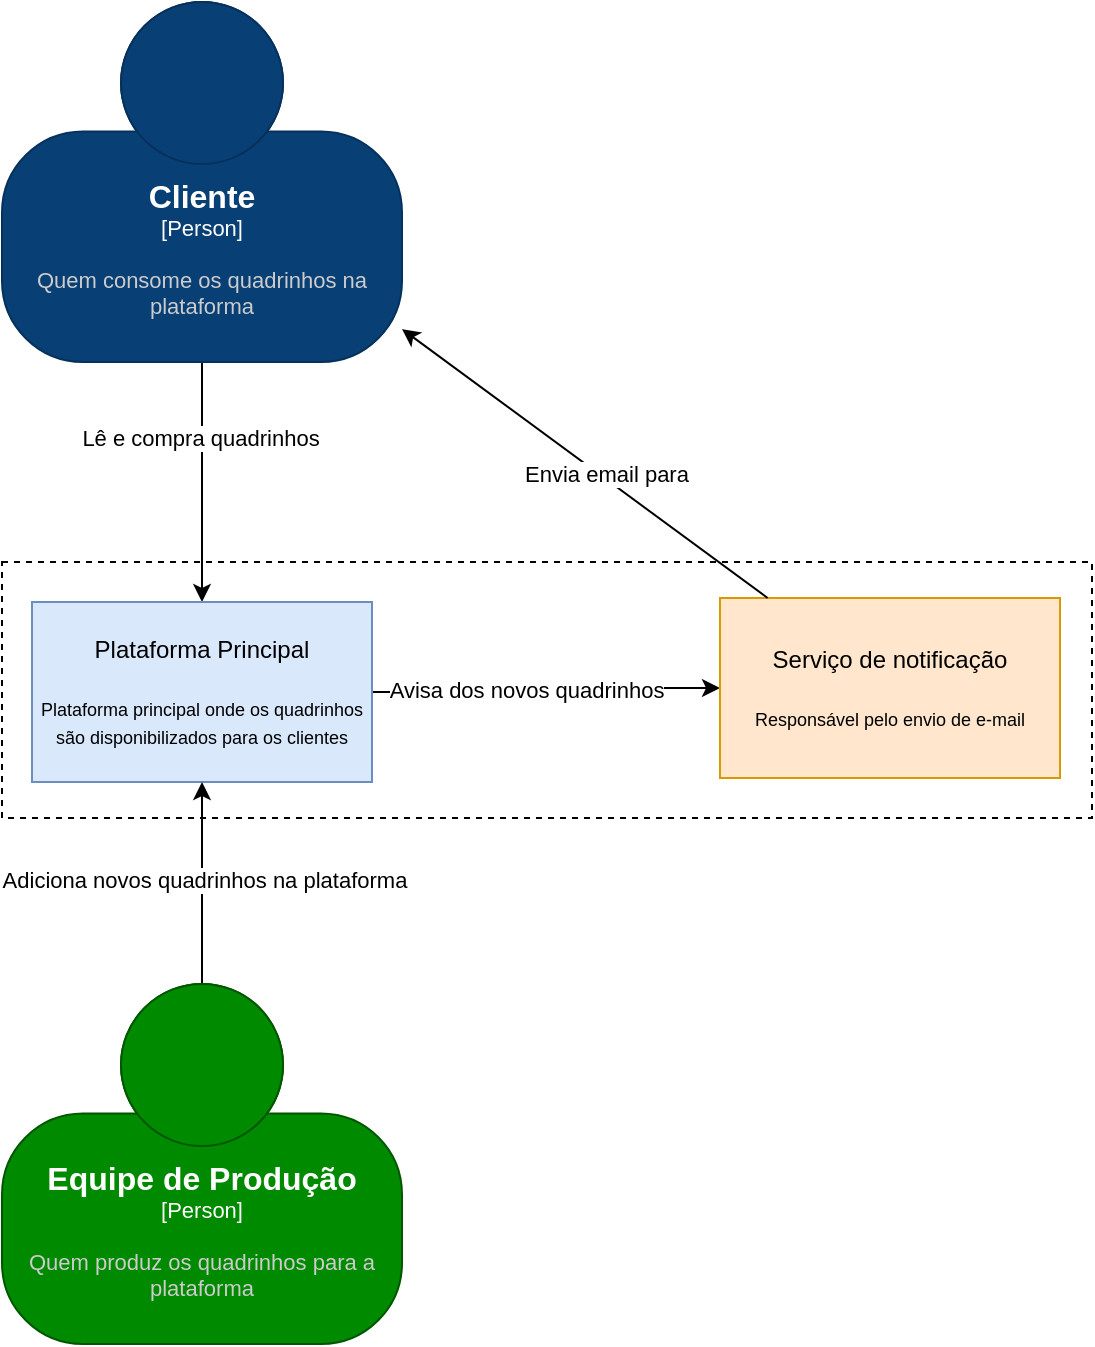 <mxfile version="24.7.12" pages="2">
  <diagram name="Contexto Atual" id="2s-HGf_j5LFp_uyya3tS">
    <mxGraphModel dx="1084" dy="772" grid="0" gridSize="10" guides="1" tooltips="1" connect="1" arrows="1" fold="1" page="1" pageScale="1" pageWidth="827" pageHeight="1169" math="0" shadow="0">
      <root>
        <mxCell id="0" />
        <mxCell id="1" parent="0" />
        <mxCell id="1jEQ72CJ5xLaN9bbMrJa-9" style="edgeStyle=orthogonalEdgeStyle;rounded=0;orthogonalLoop=1;jettySize=auto;html=1;" edge="1" parent="1" source="1jEQ72CJ5xLaN9bbMrJa-2" target="1jEQ72CJ5xLaN9bbMrJa-4">
          <mxGeometry relative="1" as="geometry" />
        </mxCell>
        <mxCell id="1jEQ72CJ5xLaN9bbMrJa-16" value="Lê e compra quadrinhos" style="edgeLabel;html=1;align=center;verticalAlign=middle;resizable=0;points=[];" vertex="1" connectable="0" parent="1jEQ72CJ5xLaN9bbMrJa-9">
          <mxGeometry x="-0.375" y="-1" relative="1" as="geometry">
            <mxPoint as="offset" />
          </mxGeometry>
        </mxCell>
        <object placeholders="1" c4Name="Cliente" c4Type="Person" c4Description="Quem consome os quadrinhos na plataforma" label="&lt;font style=&quot;font-size: 16px&quot;&gt;&lt;b&gt;%c4Name%&lt;/b&gt;&lt;/font&gt;&lt;div&gt;[%c4Type%]&lt;/div&gt;&lt;br&gt;&lt;div&gt;&lt;font style=&quot;font-size: 11px&quot;&gt;&lt;font color=&quot;#cccccc&quot;&gt;%c4Description%&lt;/font&gt;&lt;/div&gt;" id="1jEQ72CJ5xLaN9bbMrJa-2">
          <mxCell style="html=1;fontSize=11;dashed=0;whiteSpace=wrap;fillColor=#083F75;strokeColor=#06315C;fontColor=#ffffff;shape=mxgraph.c4.person2;align=center;metaEdit=1;points=[[0.5,0,0],[1,0.5,0],[1,0.75,0],[0.75,1,0],[0.5,1,0],[0.25,1,0],[0,0.75,0],[0,0.5,0]];resizable=0;" vertex="1" parent="1">
            <mxGeometry x="200" y="150" width="200" height="180" as="geometry" />
          </mxCell>
        </object>
        <mxCell id="1jEQ72CJ5xLaN9bbMrJa-3" value="" style="rounded=0;whiteSpace=wrap;html=1;dashed=1;gradientColor=none;fillColor=none;" vertex="1" parent="1">
          <mxGeometry x="200" y="430" width="545" height="128" as="geometry" />
        </mxCell>
        <mxCell id="1jEQ72CJ5xLaN9bbMrJa-6" value="" style="edgeStyle=orthogonalEdgeStyle;rounded=0;orthogonalLoop=1;jettySize=auto;html=1;" edge="1" parent="1" source="1jEQ72CJ5xLaN9bbMrJa-4" target="1jEQ72CJ5xLaN9bbMrJa-5">
          <mxGeometry relative="1" as="geometry" />
        </mxCell>
        <mxCell id="1jEQ72CJ5xLaN9bbMrJa-10" value="Avisa dos novos quadrinhos" style="edgeLabel;html=1;align=center;verticalAlign=middle;resizable=0;points=[];" vertex="1" connectable="0" parent="1jEQ72CJ5xLaN9bbMrJa-6">
          <mxGeometry x="-0.124" y="1" relative="1" as="geometry">
            <mxPoint as="offset" />
          </mxGeometry>
        </mxCell>
        <mxCell id="1jEQ72CJ5xLaN9bbMrJa-4" value="Plataforma Principal&lt;div&gt;&lt;br&gt;&lt;/div&gt;&lt;div&gt;&lt;font style=&quot;font-size: 9px;&quot;&gt;Plataforma principal onde os quadrinhos são disponibilizados para os clientes&lt;/font&gt;&lt;/div&gt;" style="rounded=0;whiteSpace=wrap;html=1;glass=0;shadow=0;fillColor=#dae8fc;strokeColor=#6c8ebf;" vertex="1" parent="1">
          <mxGeometry x="215" y="450" width="170" height="90" as="geometry" />
        </mxCell>
        <mxCell id="1jEQ72CJ5xLaN9bbMrJa-5" value="&lt;div&gt;&lt;font style=&quot;&quot;&gt;Serviço de notificação&lt;/font&gt;&lt;/div&gt;&lt;div&gt;&lt;b&gt;&lt;font style=&quot;font-size: 9px;&quot;&gt;&lt;br&gt;&lt;/font&gt;&lt;/b&gt;&lt;/div&gt;&lt;div&gt;&lt;font style=&quot;font-size: 9px;&quot;&gt;Responsável pelo envio de e-mail&lt;/font&gt;&lt;/div&gt;" style="rounded=0;whiteSpace=wrap;html=1;glass=0;shadow=0;fillColor=#ffe6cc;strokeColor=#d79b00;" vertex="1" parent="1">
          <mxGeometry x="559" y="448" width="170" height="90" as="geometry" />
        </mxCell>
        <mxCell id="1jEQ72CJ5xLaN9bbMrJa-11" style="rounded=0;orthogonalLoop=1;jettySize=auto;html=1;" edge="1" parent="1" source="1jEQ72CJ5xLaN9bbMrJa-5" target="1jEQ72CJ5xLaN9bbMrJa-2">
          <mxGeometry relative="1" as="geometry" />
        </mxCell>
        <mxCell id="1jEQ72CJ5xLaN9bbMrJa-14" value="Envia email para" style="edgeLabel;html=1;align=center;verticalAlign=middle;resizable=0;points=[];" vertex="1" connectable="0" parent="1jEQ72CJ5xLaN9bbMrJa-11">
          <mxGeometry x="-0.486" y="2" relative="1" as="geometry">
            <mxPoint x="-33" y="-29" as="offset" />
          </mxGeometry>
        </mxCell>
        <mxCell id="1jEQ72CJ5xLaN9bbMrJa-17" style="edgeStyle=orthogonalEdgeStyle;rounded=0;orthogonalLoop=1;jettySize=auto;html=1;entryX=0.5;entryY=1;entryDx=0;entryDy=0;" edge="1" parent="1" source="1jEQ72CJ5xLaN9bbMrJa-15" target="1jEQ72CJ5xLaN9bbMrJa-4">
          <mxGeometry relative="1" as="geometry" />
        </mxCell>
        <mxCell id="1jEQ72CJ5xLaN9bbMrJa-18" value="Adiciona novos quadrinhos na plataforma" style="edgeLabel;html=1;align=center;verticalAlign=middle;resizable=0;points=[];" vertex="1" connectable="0" parent="1jEQ72CJ5xLaN9bbMrJa-17">
          <mxGeometry x="0.011" y="-1" relative="1" as="geometry">
            <mxPoint y="-1" as="offset" />
          </mxGeometry>
        </mxCell>
        <object placeholders="1" c4Name="Equipe de Produção" c4Type="Person" c4Description="Quem produz os quadrinhos para a plataforma" label="&lt;font style=&quot;font-size: 16px&quot;&gt;&lt;b&gt;%c4Name%&lt;/b&gt;&lt;/font&gt;&lt;div&gt;[%c4Type%]&lt;/div&gt;&lt;br&gt;&lt;div&gt;&lt;font style=&quot;font-size: 11px&quot;&gt;&lt;font color=&quot;#cccccc&quot;&gt;%c4Description%&lt;/font&gt;&lt;/div&gt;" id="1jEQ72CJ5xLaN9bbMrJa-15">
          <mxCell style="html=1;fontSize=11;dashed=0;whiteSpace=wrap;shape=mxgraph.c4.person2;align=center;metaEdit=1;points=[[0.5,0,0],[1,0.5,0],[1,0.75,0],[0.75,1,0],[0.5,1,0],[0.25,1,0],[0,0.75,0],[0,0.5,0]];resizable=0;fillColor=#008a00;fontColor=#ffffff;strokeColor=#005700;" vertex="1" parent="1">
            <mxGeometry x="200" y="641" width="200" height="180" as="geometry" />
          </mxCell>
        </object>
      </root>
    </mxGraphModel>
  </diagram>
  <diagram id="Z4AcVM-DeNa_Flri3VYB" name="Container Atual">
    <mxGraphModel dx="1549" dy="1103" grid="0" gridSize="10" guides="1" tooltips="1" connect="1" arrows="1" fold="1" page="1" pageScale="1" pageWidth="1920" pageHeight="1200" math="0" shadow="0">
      <root>
        <mxCell id="0" />
        <mxCell id="1" parent="0" />
        <mxCell id="eFXk41Ei60uM687a1Lol-13" value="" style="rounded=0;whiteSpace=wrap;html=1;dashed=1;gradientColor=none;fillColor=none;strokeColor=#FF8000;" vertex="1" parent="1">
          <mxGeometry x="269" y="387" width="516" height="434" as="geometry" />
        </mxCell>
        <mxCell id="vo9Ssqc-H6YaAbQ79Vhp-4" value="" style="rounded=0;whiteSpace=wrap;html=1;dashed=1;gradientColor=none;fillColor=#DBFEFF;strokeColor=#2396ed;fillStyle=auto;" vertex="1" parent="1">
          <mxGeometry x="309" y="430" width="436" height="357" as="geometry" />
        </mxCell>
        <mxCell id="eFXk41Ei60uM687a1Lol-23" style="edgeStyle=orthogonalEdgeStyle;rounded=0;orthogonalLoop=1;jettySize=auto;html=1;entryX=0;entryY=0.5;entryDx=0;entryDy=0;entryPerimeter=0;exitX=1;exitY=0.75;exitDx=0;exitDy=0;" edge="1" parent="1" source="vo9Ssqc-H6YaAbQ79Vhp-7" target="eFXk41Ei60uM687a1Lol-18">
          <mxGeometry relative="1" as="geometry">
            <mxPoint x="958.75" y="825" as="targetPoint" />
          </mxGeometry>
        </mxCell>
        <mxCell id="pGZCg5-x8za9Zkh6mYkE-5" value="Leitura e escrita" style="edgeLabel;html=1;align=center;verticalAlign=middle;resizable=0;points=[];" vertex="1" connectable="0" parent="eFXk41Ei60uM687a1Lol-23">
          <mxGeometry x="0.243" y="-2" relative="1" as="geometry">
            <mxPoint as="offset" />
          </mxGeometry>
        </mxCell>
        <mxCell id="vo9Ssqc-H6YaAbQ79Vhp-7" value="&lt;div&gt;&lt;b&gt;Backend&lt;/b&gt;&lt;/div&gt;Plataforma Principal&lt;div&gt;&lt;br&gt;&lt;/div&gt;&lt;div&gt;&lt;font style=&quot;font-size: 9px;&quot;&gt;Plataforma principal onde os quadrinhos são disponibilizados para os clientes&lt;/font&gt;&lt;/div&gt;" style="rounded=0;whiteSpace=wrap;html=1;glass=0;shadow=0;fillColor=#dae8fc;strokeColor=#6c8ebf;" vertex="1" parent="1">
          <mxGeometry x="544" y="563" width="170" height="90" as="geometry" />
        </mxCell>
        <mxCell id="vo9Ssqc-H6YaAbQ79Vhp-8" value="&lt;div&gt;&lt;font style=&quot;&quot;&gt;Serviço de notificação&lt;/font&gt;&lt;/div&gt;&lt;div&gt;&lt;b&gt;&lt;font style=&quot;font-size: 9px;&quot;&gt;&lt;br&gt;&lt;/font&gt;&lt;/b&gt;&lt;/div&gt;&lt;div&gt;&lt;span style=&quot;font-size: 9px;&quot;&gt;Responsável pelo envio de e-mail&lt;/span&gt;&lt;br&gt;&lt;/div&gt;" style="rounded=0;whiteSpace=wrap;html=1;glass=0;shadow=0;fillColor=#ffe6cc;strokeColor=#d79b00;" vertex="1" parent="1">
          <mxGeometry x="544" y="446" width="170" height="90" as="geometry" />
        </mxCell>
        <mxCell id="vo9Ssqc-H6YaAbQ79Vhp-9" style="rounded=0;orthogonalLoop=1;jettySize=auto;html=1;exitX=0.5;exitY=0;exitDx=0;exitDy=0;" edge="1" parent="1" source="vo9Ssqc-H6YaAbQ79Vhp-8" target="vo9Ssqc-H6YaAbQ79Vhp-3">
          <mxGeometry relative="1" as="geometry" />
        </mxCell>
        <mxCell id="vo9Ssqc-H6YaAbQ79Vhp-10" value="Envia email para" style="edgeLabel;html=1;align=center;verticalAlign=middle;resizable=0;points=[];" vertex="1" connectable="0" parent="vo9Ssqc-H6YaAbQ79Vhp-9">
          <mxGeometry x="-0.486" y="2" relative="1" as="geometry">
            <mxPoint x="-33" y="-29" as="offset" />
          </mxGeometry>
        </mxCell>
        <mxCell id="pGZCg5-x8za9Zkh6mYkE-3" style="edgeStyle=orthogonalEdgeStyle;rounded=0;orthogonalLoop=1;jettySize=auto;html=1;" edge="1" parent="1" source="vo9Ssqc-H6YaAbQ79Vhp-13" target="vo9Ssqc-H6YaAbQ79Vhp-14">
          <mxGeometry relative="1" as="geometry" />
        </mxCell>
        <object placeholders="1" c4Name="Equipe de Produção" c4Type="Person" c4Description="Quem produz os quadrinhos para a plataforma" label="&lt;font style=&quot;font-size: 16px&quot;&gt;&lt;b&gt;%c4Name%&lt;/b&gt;&lt;/font&gt;&lt;div&gt;[%c4Type%]&lt;/div&gt;&lt;br&gt;&lt;div&gt;&lt;font style=&quot;font-size: 11px&quot;&gt;&lt;font color=&quot;#cccccc&quot;&gt;%c4Description%&lt;/font&gt;&lt;/div&gt;" id="vo9Ssqc-H6YaAbQ79Vhp-13">
          <mxCell style="html=1;fontSize=11;dashed=0;whiteSpace=wrap;shape=mxgraph.c4.person2;align=center;metaEdit=1;points=[[0.5,0,0],[1,0.5,0],[1,0.75,0],[0.75,1,0],[0.5,1,0],[0.25,1,0],[0,0.75,0],[0,0.5,0]];resizable=0;fillColor=#008a00;fontColor=#ffffff;strokeColor=#005700;" vertex="1" parent="1">
            <mxGeometry x="316" y="872" width="200" height="180" as="geometry" />
          </mxCell>
        </object>
        <mxCell id="z0RjCkVIeguqzJqi7bH1-1" value="" style="sketch=0;points=[[0,0,0],[0.25,0,0],[0.5,0,0],[0.75,0,0],[1,0,0],[0,1,0],[0.25,1,0],[0.5,1,0],[0.75,1,0],[1,1,0],[0,0.25,0],[0,0.5,0],[0,0.75,0],[1,0.25,0],[1,0.5,0],[1,0.75,0]];outlineConnect=0;fontColor=#232F3E;fillColor=#ED7100;strokeColor=#ffffff;dashed=0;verticalLabelPosition=bottom;verticalAlign=top;align=center;html=1;fontSize=12;fontStyle=0;aspect=fixed;shape=mxgraph.aws4.resourceIcon;resIcon=mxgraph.aws4.ec2;" vertex="1" parent="1">
          <mxGeometry x="730" y="339" width="78" height="78" as="geometry" />
        </mxCell>
        <mxCell id="eFXk41Ei60uM687a1Lol-8" style="edgeStyle=orthogonalEdgeStyle;rounded=0;orthogonalLoop=1;jettySize=auto;html=1;" edge="1" parent="1" source="vo9Ssqc-H6YaAbQ79Vhp-14" target="vo9Ssqc-H6YaAbQ79Vhp-7">
          <mxGeometry relative="1" as="geometry" />
        </mxCell>
        <mxCell id="eFXk41Ei60uM687a1Lol-9" style="edgeStyle=orthogonalEdgeStyle;rounded=0;orthogonalLoop=1;jettySize=auto;html=1;" edge="1" parent="1" source="vo9Ssqc-H6YaAbQ79Vhp-14" target="vo9Ssqc-H6YaAbQ79Vhp-15">
          <mxGeometry relative="1" as="geometry" />
        </mxCell>
        <mxCell id="vo9Ssqc-H6YaAbQ79Vhp-14" value="NGINX&lt;div&gt;&lt;br&gt;&lt;/div&gt;&lt;div&gt;&lt;font style=&quot;font-size: 9px;&quot;&gt;Plataforma principal onde os quadrinhos são disponibilizados para os clientes&lt;/font&gt;&lt;/div&gt;" style="rounded=0;whiteSpace=wrap;html=1;glass=0;shadow=0;fillColor=#647687;strokeColor=#314354;fontColor=#ffffff;" vertex="1" parent="1">
          <mxGeometry x="331" y="618" width="170" height="90" as="geometry" />
        </mxCell>
        <mxCell id="vo9Ssqc-H6YaAbQ79Vhp-15" value="&lt;div&gt;&lt;b&gt;Frontend&lt;/b&gt;&lt;/div&gt;Plataforma Principal&lt;div&gt;&lt;br&gt;&lt;/div&gt;&lt;div&gt;&lt;font style=&quot;font-size: 9px;&quot;&gt;Plataforma principal onde os quadrinhos são disponibilizados para os clientes&lt;/font&gt;&lt;/div&gt;" style="rounded=0;whiteSpace=wrap;html=1;glass=0;shadow=0;fillColor=#dae8fc;strokeColor=#6c8ebf;" vertex="1" parent="1">
          <mxGeometry x="544" y="675" width="170" height="90" as="geometry" />
        </mxCell>
        <mxCell id="eFXk41Ei60uM687a1Lol-7" value="" style="rounded=0;whiteSpace=wrap;html=1;fillColor=none;strokeColor=#e7157b;dashed=1;" vertex="1" parent="1">
          <mxGeometry x="983" y="396.5" width="185" height="149.5" as="geometry" />
        </mxCell>
        <mxCell id="vo9Ssqc-H6YaAbQ79Vhp-16" value="" style="sketch=0;points=[[0,0,0],[0.25,0,0],[0.5,0,0],[0.75,0,0],[1,0,0],[0,1,0],[0.25,1,0],[0.5,1,0],[0.75,1,0],[1,1,0],[0,0.25,0],[0,0.5,0],[0,0.75,0],[1,0.25,0],[1,0.5,0],[1,0.75,0]];outlineConnect=0;fontColor=#232F3E;fillColor=#E7157B;strokeColor=#ffffff;dashed=0;verticalLabelPosition=bottom;verticalAlign=top;align=center;html=1;fontSize=12;fontStyle=0;aspect=fixed;shape=mxgraph.aws4.resourceIcon;resIcon=mxgraph.aws4.mq;" vertex="1" parent="1">
          <mxGeometry x="948" y="364" width="78" height="78" as="geometry" />
        </mxCell>
        <mxCell id="eFXk41Ei60uM687a1Lol-20" style="edgeStyle=orthogonalEdgeStyle;rounded=0;orthogonalLoop=1;jettySize=auto;html=1;entryX=1;entryY=0.5;entryDx=0;entryDy=0;" edge="1" parent="1" source="eFXk41Ei60uM687a1Lol-10" target="vo9Ssqc-H6YaAbQ79Vhp-8">
          <mxGeometry relative="1" as="geometry" />
        </mxCell>
        <mxCell id="pGZCg5-x8za9Zkh6mYkE-2" value="Consome a mensagem para notificar" style="edgeLabel;html=1;align=center;verticalAlign=middle;resizable=0;points=[];" vertex="1" connectable="0" parent="eFXk41Ei60uM687a1Lol-20">
          <mxGeometry x="-0.085" y="2" relative="1" as="geometry">
            <mxPoint as="offset" />
          </mxGeometry>
        </mxCell>
        <mxCell id="eFXk41Ei60uM687a1Lol-10" value="" style="shape=cylinder3;whiteSpace=wrap;html=1;boundedLbl=1;backgroundOutline=1;size=15;rotation=-90;fillColor=#fa6800;fontColor=#000000;strokeColor=#ffffff;" vertex="1" parent="1">
          <mxGeometry x="1024" y="433" width="60" height="115" as="geometry" />
        </mxCell>
        <mxCell id="eFXk41Ei60uM687a1Lol-11" value="" style="shape=image;verticalLabelPosition=bottom;labelBackgroundColor=default;verticalAlign=top;aspect=fixed;imageAspect=0;image=https://seeklogo.com/images/R/rabbitmq-logo-25641A76DE-seeklogo.com.png;" vertex="1" parent="1">
          <mxGeometry x="1120" y="400.79" width="33.33" height="35.21" as="geometry" />
        </mxCell>
        <mxCell id="eFXk41Ei60uM687a1Lol-14" value="" style="shape=image;verticalLabelPosition=bottom;labelBackgroundColor=default;verticalAlign=top;aspect=fixed;imageAspect=0;image=https://iconape.com/wp-content/files/fr/370801/svg/docker-icon-logo-icon-png-svg.png;" vertex="1" parent="1">
          <mxGeometry x="294" y="411" width="65" height="46.96" as="geometry" />
        </mxCell>
        <mxCell id="eFXk41Ei60uM687a1Lol-17" value="" style="rounded=0;whiteSpace=wrap;html=1;fillColor=none;strokeColor=#c925d1;dashed=1;" vertex="1" parent="1">
          <mxGeometry x="995.75" y="671.5" width="172" height="149.5" as="geometry" />
        </mxCell>
        <mxCell id="eFXk41Ei60uM687a1Lol-18" value="DB" style="shape=cylinder3;whiteSpace=wrap;html=1;boundedLbl=1;backgroundOutline=1;size=15;fillColor=#007FFF;strokeColor=#FFFFFF;fontColor=#FFFFFF;" vertex="1" parent="1">
          <mxGeometry x="1032" y="722" width="90.75" height="81" as="geometry" />
        </mxCell>
        <mxCell id="eFXk41Ei60uM687a1Lol-19" value="" style="shape=image;verticalLabelPosition=bottom;labelBackgroundColor=default;verticalAlign=top;aspect=fixed;imageAspect=0;image=https://dwglogo.com/wp-content/uploads/2017/09/Postgresql_logo.png;" vertex="1" parent="1">
          <mxGeometry x="1067.75" y="692.25" width="100.25" height="69" as="geometry" />
        </mxCell>
        <mxCell id="eFXk41Ei60uM687a1Lol-15" value="" style="sketch=0;points=[[0,0,0],[0.25,0,0],[0.5,0,0],[0.75,0,0],[1,0,0],[0,1,0],[0.25,1,0],[0.5,1,0],[0.75,1,0],[1,1,0],[0,0.25,0],[0,0.5,0],[0,0.75,0],[1,0.25,0],[1,0.5,0],[1,0.75,0]];outlineConnect=0;fontColor=#232F3E;fillColor=#C925D1;strokeColor=#ffffff;dashed=0;verticalLabelPosition=bottom;verticalAlign=top;align=center;html=1;fontSize=12;fontStyle=0;aspect=fixed;shape=mxgraph.aws4.resourceIcon;resIcon=mxgraph.aws4.rds;" vertex="1" parent="1">
          <mxGeometry x="960.75" y="639.5" width="78" height="78" as="geometry" />
        </mxCell>
        <mxCell id="eFXk41Ei60uM687a1Lol-21" style="edgeStyle=orthogonalEdgeStyle;rounded=0;orthogonalLoop=1;jettySize=auto;html=1;entryX=0;entryY=0.5;entryDx=0;entryDy=0;entryPerimeter=0;exitX=1;exitY=0.25;exitDx=0;exitDy=0;" edge="1" parent="1" source="vo9Ssqc-H6YaAbQ79Vhp-7" target="eFXk41Ei60uM687a1Lol-10">
          <mxGeometry relative="1" as="geometry" />
        </mxCell>
        <mxCell id="pGZCg5-x8za9Zkh6mYkE-1" value="Publica o evento de notificação" style="edgeLabel;html=1;align=center;verticalAlign=middle;resizable=0;points=[];" vertex="1" connectable="0" parent="eFXk41Ei60uM687a1Lol-21">
          <mxGeometry x="-0.075" y="2" relative="1" as="geometry">
            <mxPoint as="offset" />
          </mxGeometry>
        </mxCell>
        <mxCell id="eFXk41Ei60uM687a1Lol-22" value="queue" style="text;align=center;fontStyle=1;verticalAlign=middle;spacingLeft=3;spacingRight=3;rotatable=0;points=[[0,0.5],[1,0.5]];portConstraint=eastwest;html=1;fontColor=#FFFFFF;" vertex="1" parent="1">
          <mxGeometry x="1024" y="477.5" width="80" height="26" as="geometry" />
        </mxCell>
        <object placeholders="1" c4Name="Cliente" c4Type="Person" c4Description="Quem consome os quadrinhos na plataforma" label="&lt;font style=&quot;font-size: 16px&quot;&gt;&lt;b&gt;%c4Name%&lt;/b&gt;&lt;/font&gt;&lt;div&gt;[%c4Type%]&lt;/div&gt;&lt;br&gt;&lt;div&gt;&lt;font style=&quot;font-size: 11px&quot;&gt;&lt;font color=&quot;#cccccc&quot;&gt;%c4Description%&lt;/font&gt;&lt;/div&gt;" id="vo9Ssqc-H6YaAbQ79Vhp-3">
          <mxCell style="html=1;fontSize=11;dashed=0;whiteSpace=wrap;fillColor=#083F75;strokeColor=#06315C;fontColor=#ffffff;shape=mxgraph.c4.person2;align=center;metaEdit=1;points=[[0.5,0,0],[1,0.5,0],[1,0.75,0],[0.75,1,0],[0.5,1,0],[0.25,1,0],[0,0.75,0],[0,0.5,0]];resizable=0;" vertex="1" parent="1">
            <mxGeometry x="316" y="138" width="200" height="180" as="geometry" />
          </mxCell>
        </object>
        <mxCell id="pGZCg5-x8za9Zkh6mYkE-4" style="edgeStyle=orthogonalEdgeStyle;rounded=0;orthogonalLoop=1;jettySize=auto;html=1;" edge="1" parent="1" source="vo9Ssqc-H6YaAbQ79Vhp-3" target="vo9Ssqc-H6YaAbQ79Vhp-14">
          <mxGeometry relative="1" as="geometry" />
        </mxCell>
      </root>
    </mxGraphModel>
  </diagram>
</mxfile>
